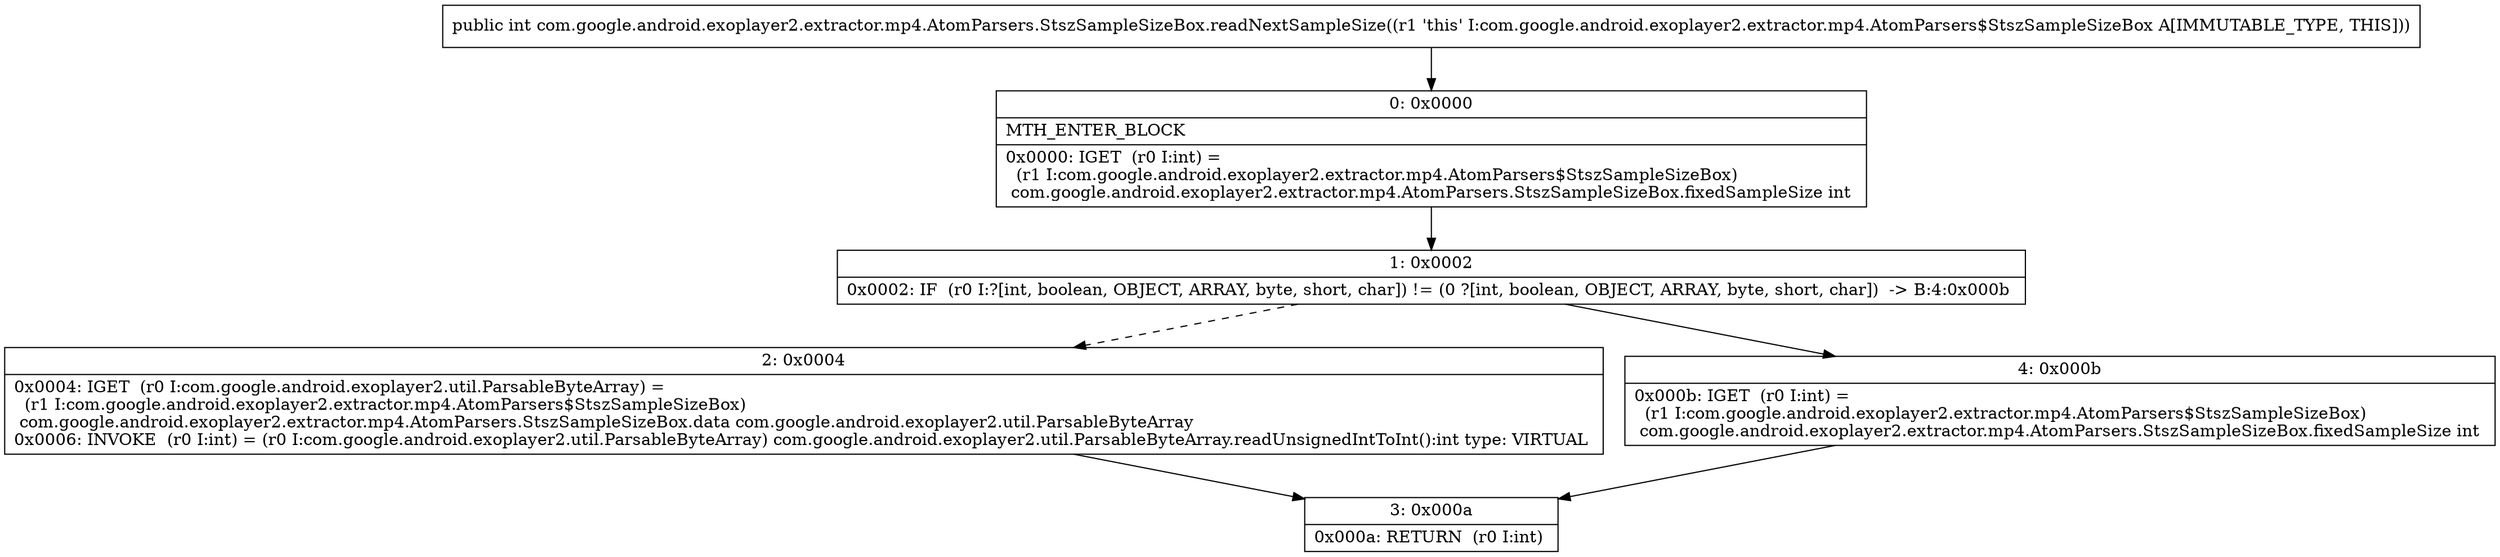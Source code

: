 digraph "CFG forcom.google.android.exoplayer2.extractor.mp4.AtomParsers.StszSampleSizeBox.readNextSampleSize()I" {
Node_0 [shape=record,label="{0\:\ 0x0000|MTH_ENTER_BLOCK\l|0x0000: IGET  (r0 I:int) = \l  (r1 I:com.google.android.exoplayer2.extractor.mp4.AtomParsers$StszSampleSizeBox)\l com.google.android.exoplayer2.extractor.mp4.AtomParsers.StszSampleSizeBox.fixedSampleSize int \l}"];
Node_1 [shape=record,label="{1\:\ 0x0002|0x0002: IF  (r0 I:?[int, boolean, OBJECT, ARRAY, byte, short, char]) != (0 ?[int, boolean, OBJECT, ARRAY, byte, short, char])  \-\> B:4:0x000b \l}"];
Node_2 [shape=record,label="{2\:\ 0x0004|0x0004: IGET  (r0 I:com.google.android.exoplayer2.util.ParsableByteArray) = \l  (r1 I:com.google.android.exoplayer2.extractor.mp4.AtomParsers$StszSampleSizeBox)\l com.google.android.exoplayer2.extractor.mp4.AtomParsers.StszSampleSizeBox.data com.google.android.exoplayer2.util.ParsableByteArray \l0x0006: INVOKE  (r0 I:int) = (r0 I:com.google.android.exoplayer2.util.ParsableByteArray) com.google.android.exoplayer2.util.ParsableByteArray.readUnsignedIntToInt():int type: VIRTUAL \l}"];
Node_3 [shape=record,label="{3\:\ 0x000a|0x000a: RETURN  (r0 I:int) \l}"];
Node_4 [shape=record,label="{4\:\ 0x000b|0x000b: IGET  (r0 I:int) = \l  (r1 I:com.google.android.exoplayer2.extractor.mp4.AtomParsers$StszSampleSizeBox)\l com.google.android.exoplayer2.extractor.mp4.AtomParsers.StszSampleSizeBox.fixedSampleSize int \l}"];
MethodNode[shape=record,label="{public int com.google.android.exoplayer2.extractor.mp4.AtomParsers.StszSampleSizeBox.readNextSampleSize((r1 'this' I:com.google.android.exoplayer2.extractor.mp4.AtomParsers$StszSampleSizeBox A[IMMUTABLE_TYPE, THIS])) }"];
MethodNode -> Node_0;
Node_0 -> Node_1;
Node_1 -> Node_2[style=dashed];
Node_1 -> Node_4;
Node_2 -> Node_3;
Node_4 -> Node_3;
}

